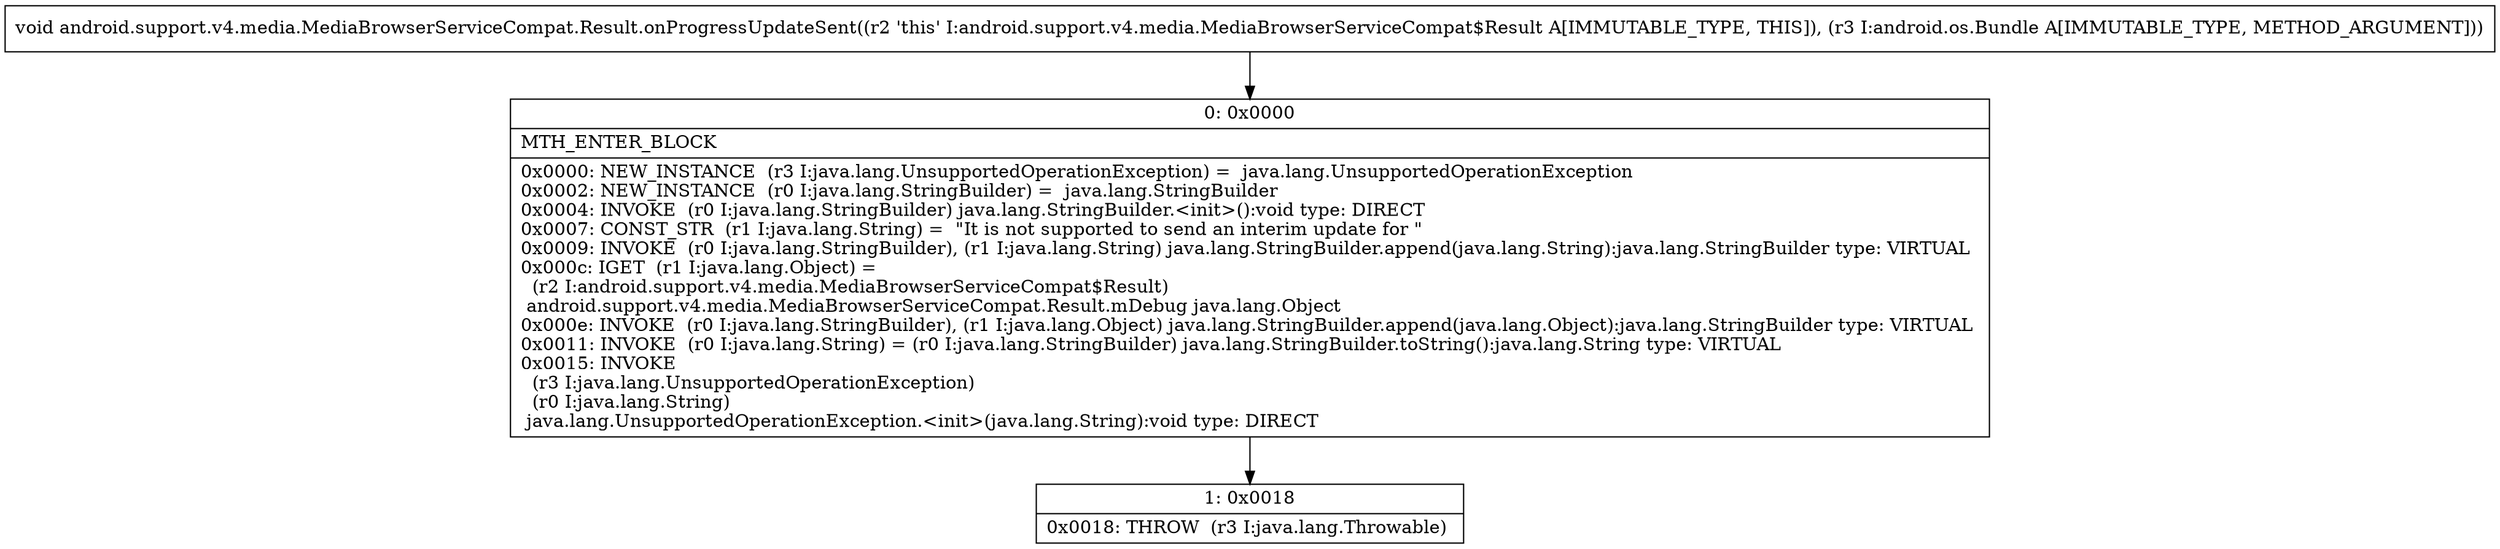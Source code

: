 digraph "CFG forandroid.support.v4.media.MediaBrowserServiceCompat.Result.onProgressUpdateSent(Landroid\/os\/Bundle;)V" {
Node_0 [shape=record,label="{0\:\ 0x0000|MTH_ENTER_BLOCK\l|0x0000: NEW_INSTANCE  (r3 I:java.lang.UnsupportedOperationException) =  java.lang.UnsupportedOperationException \l0x0002: NEW_INSTANCE  (r0 I:java.lang.StringBuilder) =  java.lang.StringBuilder \l0x0004: INVOKE  (r0 I:java.lang.StringBuilder) java.lang.StringBuilder.\<init\>():void type: DIRECT \l0x0007: CONST_STR  (r1 I:java.lang.String) =  \"It is not supported to send an interim update for \" \l0x0009: INVOKE  (r0 I:java.lang.StringBuilder), (r1 I:java.lang.String) java.lang.StringBuilder.append(java.lang.String):java.lang.StringBuilder type: VIRTUAL \l0x000c: IGET  (r1 I:java.lang.Object) = \l  (r2 I:android.support.v4.media.MediaBrowserServiceCompat$Result)\l android.support.v4.media.MediaBrowserServiceCompat.Result.mDebug java.lang.Object \l0x000e: INVOKE  (r0 I:java.lang.StringBuilder), (r1 I:java.lang.Object) java.lang.StringBuilder.append(java.lang.Object):java.lang.StringBuilder type: VIRTUAL \l0x0011: INVOKE  (r0 I:java.lang.String) = (r0 I:java.lang.StringBuilder) java.lang.StringBuilder.toString():java.lang.String type: VIRTUAL \l0x0015: INVOKE  \l  (r3 I:java.lang.UnsupportedOperationException)\l  (r0 I:java.lang.String)\l java.lang.UnsupportedOperationException.\<init\>(java.lang.String):void type: DIRECT \l}"];
Node_1 [shape=record,label="{1\:\ 0x0018|0x0018: THROW  (r3 I:java.lang.Throwable) \l}"];
MethodNode[shape=record,label="{void android.support.v4.media.MediaBrowserServiceCompat.Result.onProgressUpdateSent((r2 'this' I:android.support.v4.media.MediaBrowserServiceCompat$Result A[IMMUTABLE_TYPE, THIS]), (r3 I:android.os.Bundle A[IMMUTABLE_TYPE, METHOD_ARGUMENT])) }"];
MethodNode -> Node_0;
Node_0 -> Node_1;
}

